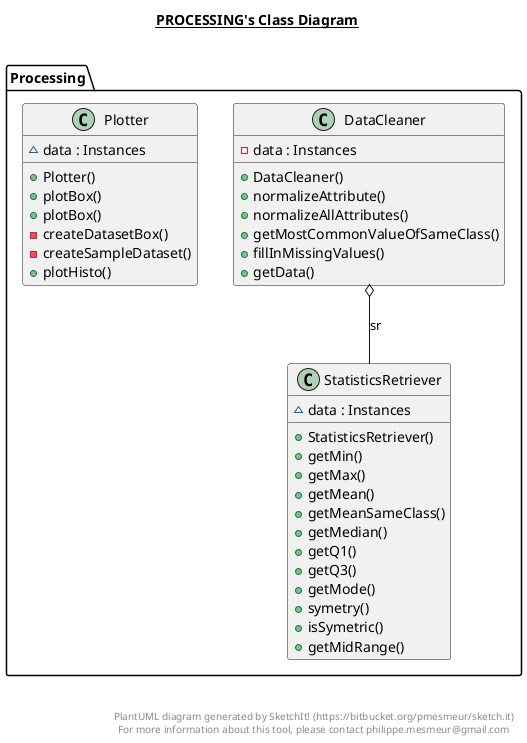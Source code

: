 @startuml

title __PROCESSING's Class Diagram__\n

  package Processing {
    class DataCleaner {
        - data : Instances
        + DataCleaner()
        + normalizeAttribute()
        + normalizeAllAttributes()
        + getMostCommonValueOfSameClass()
        + fillInMissingValues()
        + getData()
    }
  }
  

  package Processing {
    class Plotter {
        ~ data : Instances
        + Plotter()
        + plotBox()
        + plotBox()
        - createDatasetBox()
        - createSampleDataset()
        + plotHisto()
    }
  }
  

  package Processing {
    class StatisticsRetriever {
        ~ data : Instances
        + StatisticsRetriever()
        + getMin()
        + getMax()
        + getMean()
        + getMeanSameClass()
        + getMedian()
        + getQ1()
        + getQ3()
        + getMode()
        + symetry()
        + isSymetric()
        + getMidRange()
    }
  }
  

  DataCleaner o-- StatisticsRetriever : sr


right footer


PlantUML diagram generated by SketchIt! (https://bitbucket.org/pmesmeur/sketch.it)
For more information about this tool, please contact philippe.mesmeur@gmail.com
endfooter

@enduml
